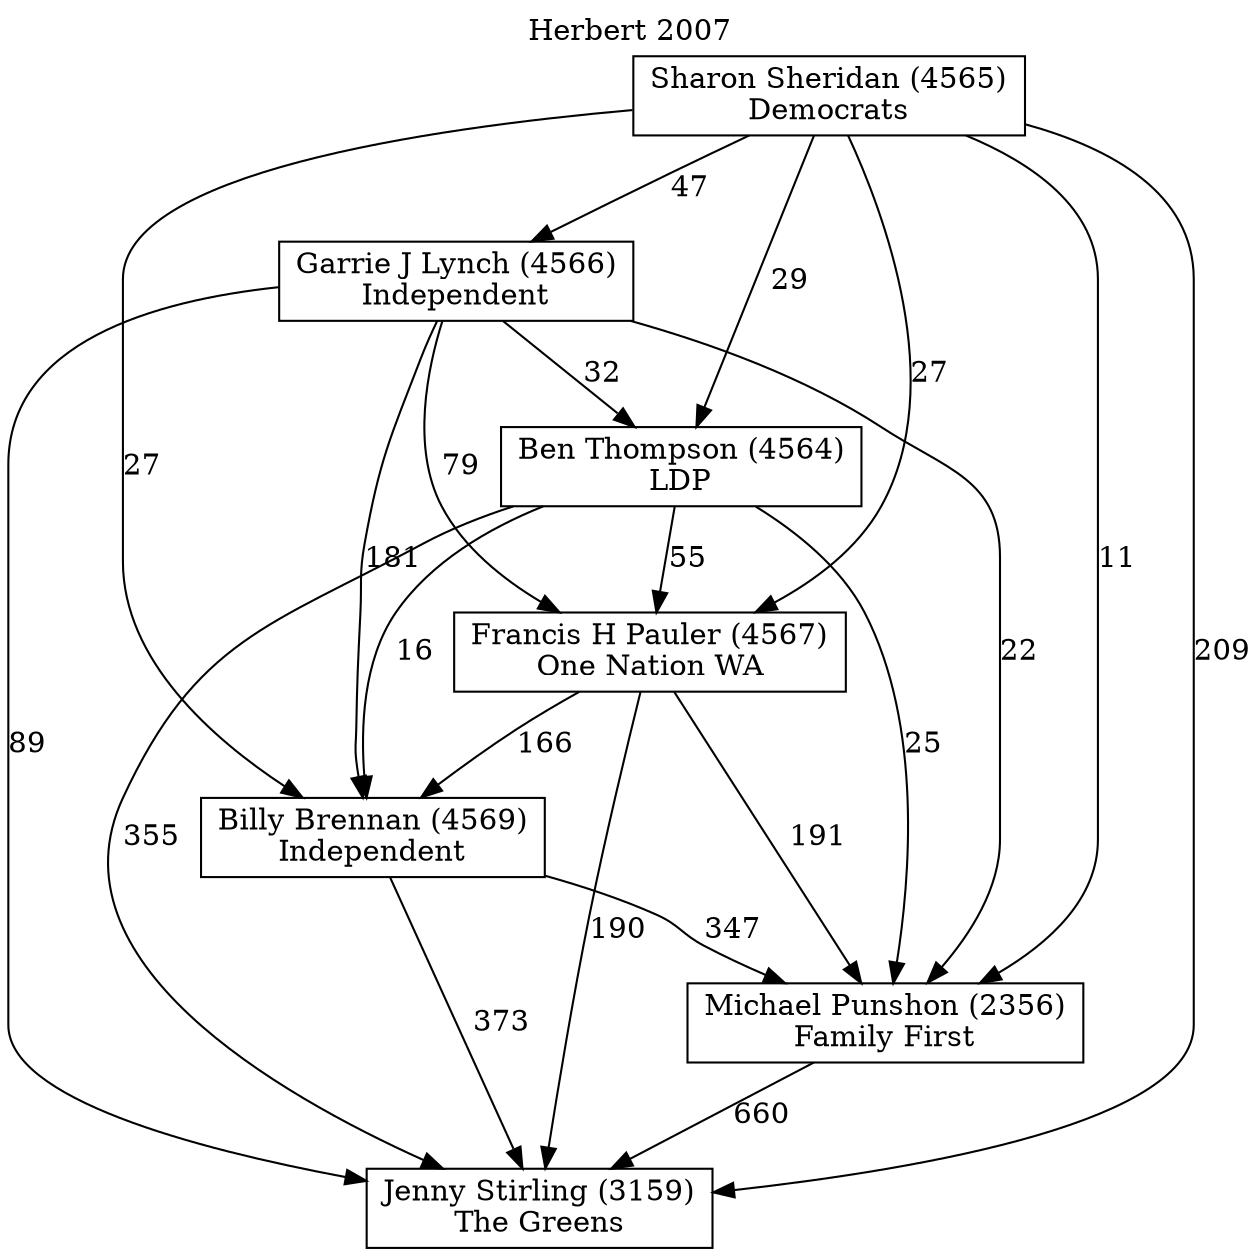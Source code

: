 // House preference flow
digraph "Jenny Stirling (3159)_Herbert_2007" {
	graph [label="Herbert 2007" labelloc=t mclimit=10]
	node [shape=box]
	"Ben Thompson (4564)" [label="Ben Thompson (4564)
LDP"]
	"Billy Brennan (4569)" [label="Billy Brennan (4569)
Independent"]
	"Francis H Pauler (4567)" [label="Francis H Pauler (4567)
One Nation WA"]
	"Garrie J Lynch (4566)" [label="Garrie J Lynch (4566)
Independent"]
	"Jenny Stirling (3159)" [label="Jenny Stirling (3159)
The Greens"]
	"Michael Punshon (2356)" [label="Michael Punshon (2356)
Family First"]
	"Sharon Sheridan (4565)" [label="Sharon Sheridan (4565)
Democrats"]
	"Ben Thompson (4564)" -> "Billy Brennan (4569)" [label=16]
	"Ben Thompson (4564)" -> "Francis H Pauler (4567)" [label=55]
	"Ben Thompson (4564)" -> "Jenny Stirling (3159)" [label=355]
	"Ben Thompson (4564)" -> "Michael Punshon (2356)" [label=25]
	"Billy Brennan (4569)" -> "Jenny Stirling (3159)" [label=373]
	"Billy Brennan (4569)" -> "Michael Punshon (2356)" [label=347]
	"Francis H Pauler (4567)" -> "Billy Brennan (4569)" [label=166]
	"Francis H Pauler (4567)" -> "Jenny Stirling (3159)" [label=190]
	"Francis H Pauler (4567)" -> "Michael Punshon (2356)" [label=191]
	"Garrie J Lynch (4566)" -> "Ben Thompson (4564)" [label=32]
	"Garrie J Lynch (4566)" -> "Billy Brennan (4569)" [label=181]
	"Garrie J Lynch (4566)" -> "Francis H Pauler (4567)" [label=79]
	"Garrie J Lynch (4566)" -> "Jenny Stirling (3159)" [label=89]
	"Garrie J Lynch (4566)" -> "Michael Punshon (2356)" [label=22]
	"Michael Punshon (2356)" -> "Jenny Stirling (3159)" [label=660]
	"Sharon Sheridan (4565)" -> "Ben Thompson (4564)" [label=29]
	"Sharon Sheridan (4565)" -> "Billy Brennan (4569)" [label=27]
	"Sharon Sheridan (4565)" -> "Francis H Pauler (4567)" [label=27]
	"Sharon Sheridan (4565)" -> "Garrie J Lynch (4566)" [label=47]
	"Sharon Sheridan (4565)" -> "Jenny Stirling (3159)" [label=209]
	"Sharon Sheridan (4565)" -> "Michael Punshon (2356)" [label=11]
}

